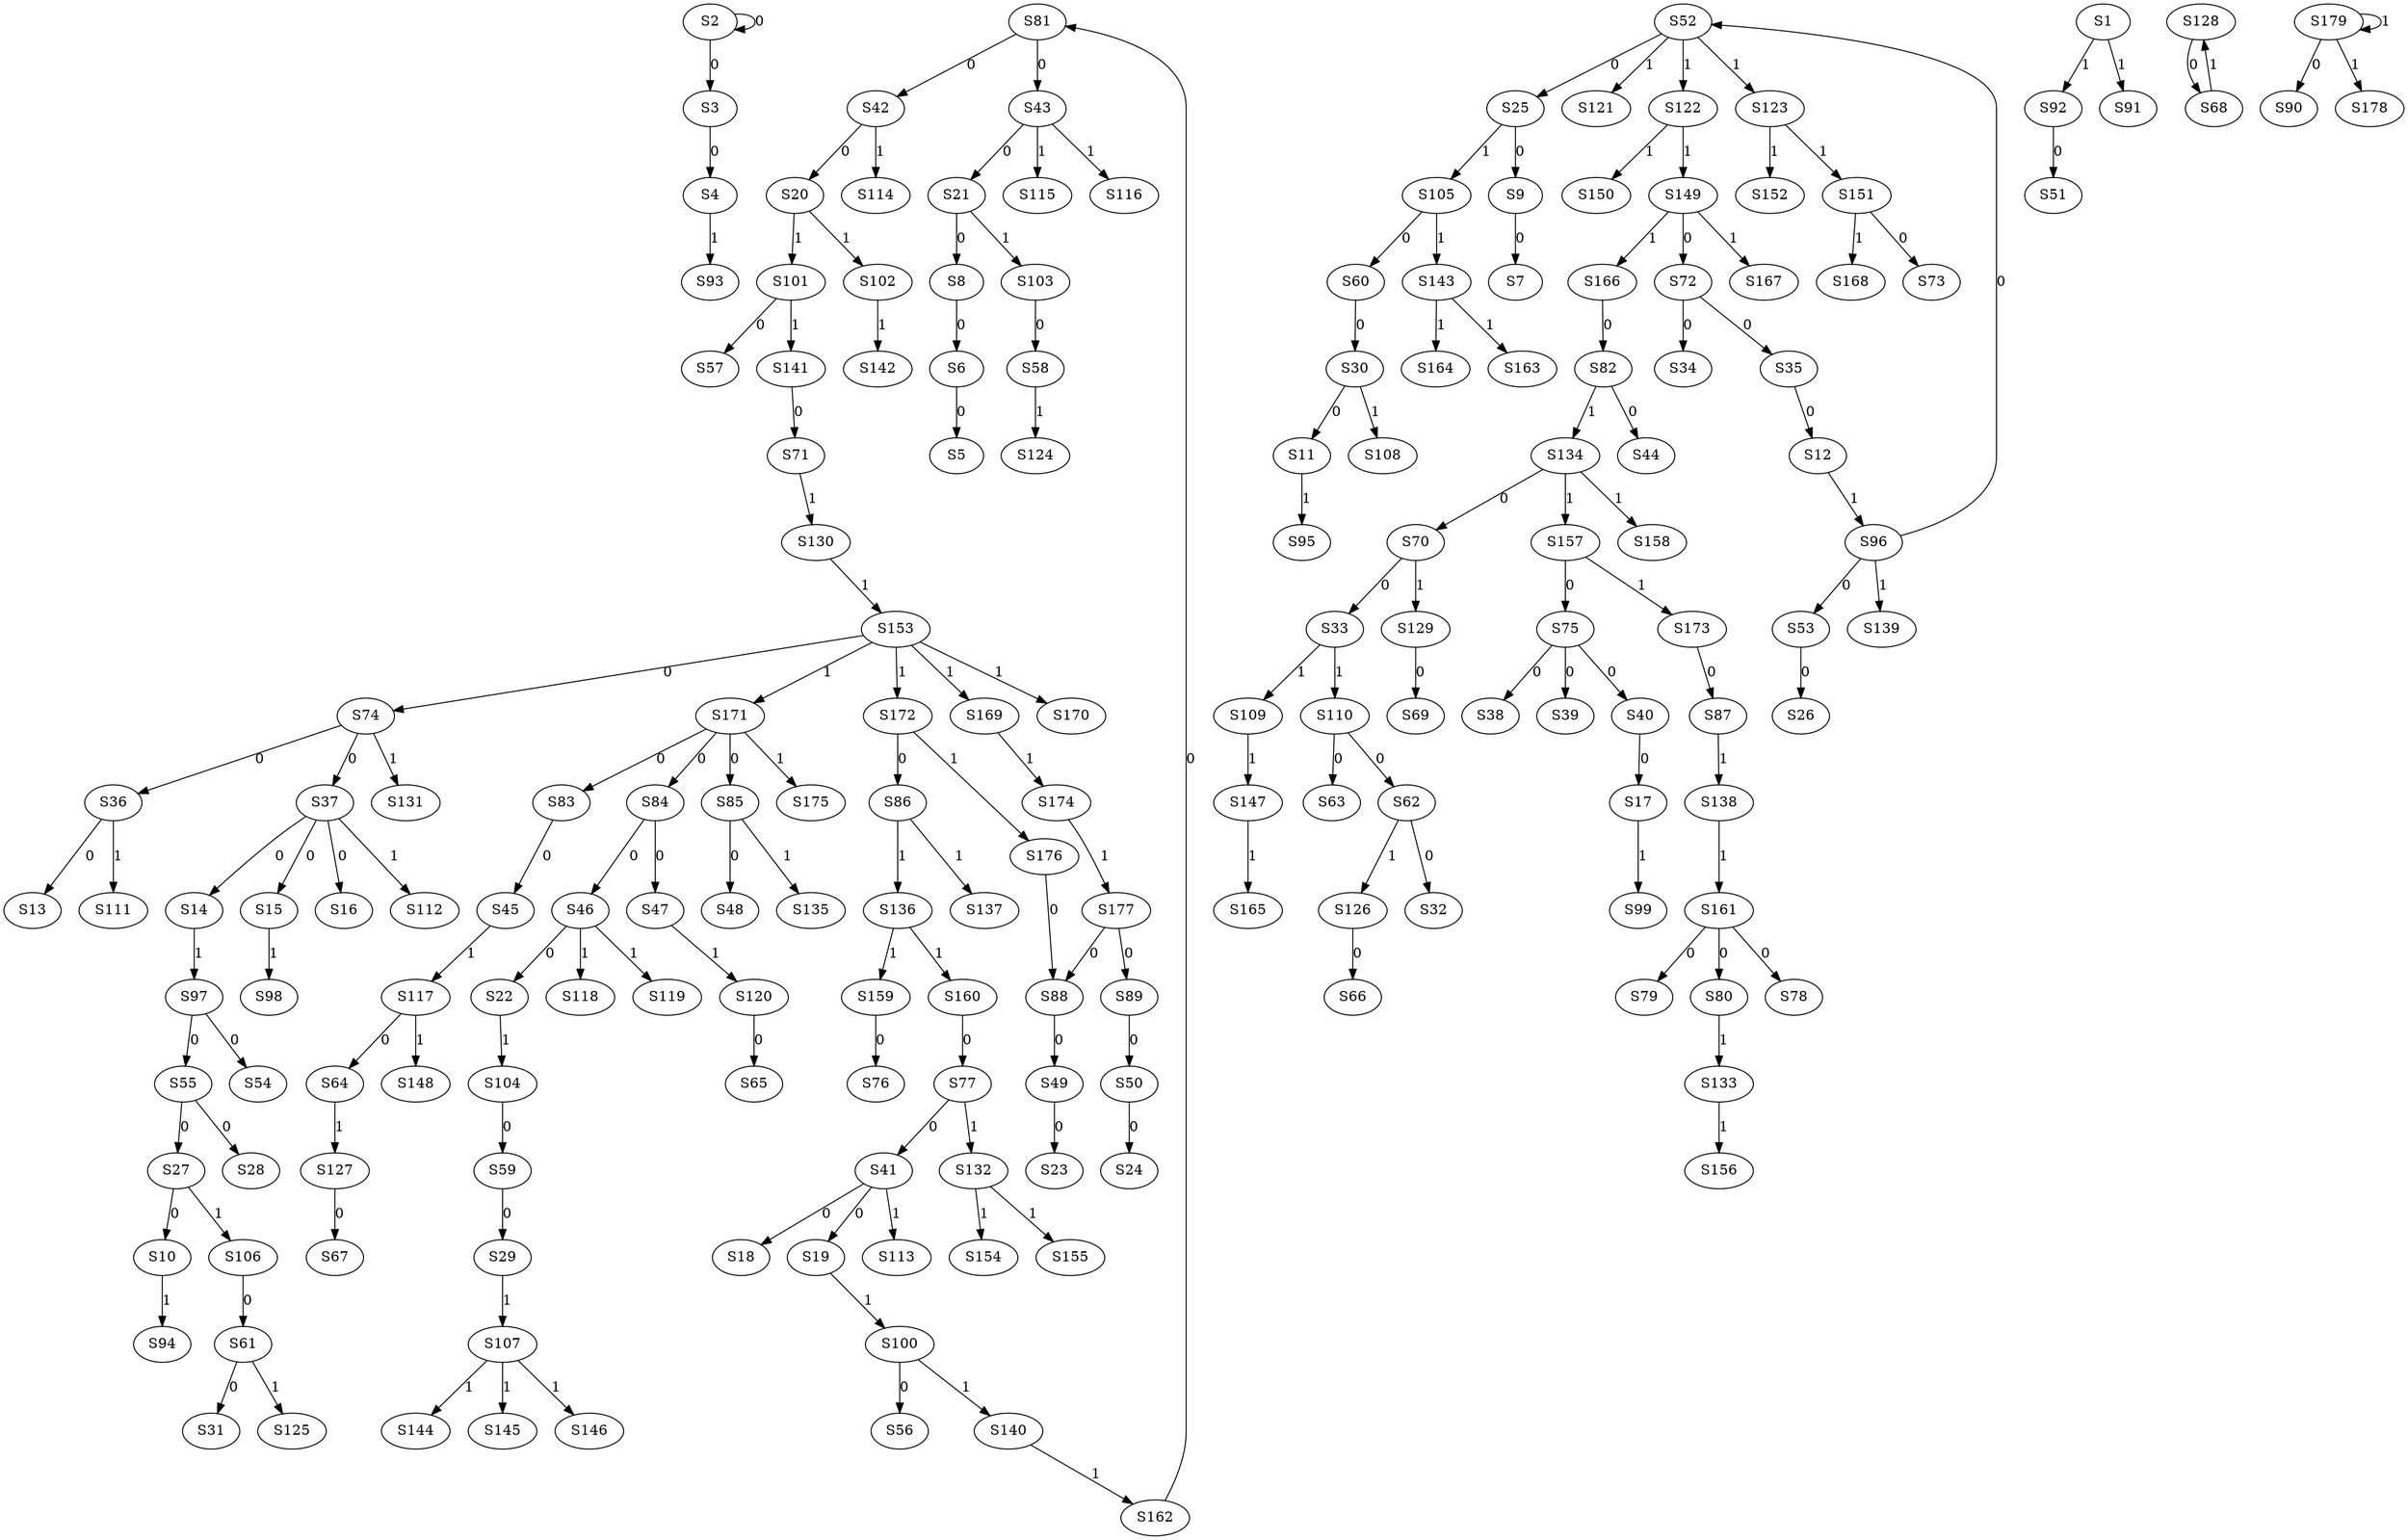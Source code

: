 strict digraph {
	S2 -> S2 [ label = 0 ];
	S2 -> S3 [ label = 0 ];
	S3 -> S4 [ label = 0 ];
	S6 -> S5 [ label = 0 ];
	S8 -> S6 [ label = 0 ];
	S9 -> S7 [ label = 0 ];
	S21 -> S8 [ label = 0 ];
	S25 -> S9 [ label = 0 ];
	S27 -> S10 [ label = 0 ];
	S30 -> S11 [ label = 0 ];
	S35 -> S12 [ label = 0 ];
	S36 -> S13 [ label = 0 ];
	S37 -> S14 [ label = 0 ];
	S37 -> S15 [ label = 0 ];
	S37 -> S16 [ label = 0 ];
	S40 -> S17 [ label = 0 ];
	S41 -> S18 [ label = 0 ];
	S41 -> S19 [ label = 0 ];
	S42 -> S20 [ label = 0 ];
	S43 -> S21 [ label = 0 ];
	S46 -> S22 [ label = 0 ];
	S49 -> S23 [ label = 0 ];
	S50 -> S24 [ label = 0 ];
	S52 -> S25 [ label = 0 ];
	S53 -> S26 [ label = 0 ];
	S55 -> S27 [ label = 0 ];
	S55 -> S28 [ label = 0 ];
	S59 -> S29 [ label = 0 ];
	S60 -> S30 [ label = 0 ];
	S61 -> S31 [ label = 0 ];
	S62 -> S32 [ label = 0 ];
	S70 -> S33 [ label = 0 ];
	S72 -> S34 [ label = 0 ];
	S72 -> S35 [ label = 0 ];
	S74 -> S36 [ label = 0 ];
	S74 -> S37 [ label = 0 ];
	S75 -> S38 [ label = 0 ];
	S75 -> S39 [ label = 0 ];
	S75 -> S40 [ label = 0 ];
	S77 -> S41 [ label = 0 ];
	S81 -> S42 [ label = 0 ];
	S81 -> S43 [ label = 0 ];
	S82 -> S44 [ label = 0 ];
	S83 -> S45 [ label = 0 ];
	S84 -> S46 [ label = 0 ];
	S84 -> S47 [ label = 0 ];
	S85 -> S48 [ label = 0 ];
	S88 -> S49 [ label = 0 ];
	S89 -> S50 [ label = 0 ];
	S92 -> S51 [ label = 0 ];
	S96 -> S52 [ label = 0 ];
	S96 -> S53 [ label = 0 ];
	S97 -> S54 [ label = 0 ];
	S97 -> S55 [ label = 0 ];
	S100 -> S56 [ label = 0 ];
	S101 -> S57 [ label = 0 ];
	S103 -> S58 [ label = 0 ];
	S104 -> S59 [ label = 0 ];
	S105 -> S60 [ label = 0 ];
	S106 -> S61 [ label = 0 ];
	S110 -> S62 [ label = 0 ];
	S110 -> S63 [ label = 0 ];
	S117 -> S64 [ label = 0 ];
	S120 -> S65 [ label = 0 ];
	S126 -> S66 [ label = 0 ];
	S127 -> S67 [ label = 0 ];
	S128 -> S68 [ label = 0 ];
	S129 -> S69 [ label = 0 ];
	S134 -> S70 [ label = 0 ];
	S141 -> S71 [ label = 0 ];
	S149 -> S72 [ label = 0 ];
	S151 -> S73 [ label = 0 ];
	S153 -> S74 [ label = 0 ];
	S157 -> S75 [ label = 0 ];
	S159 -> S76 [ label = 0 ];
	S160 -> S77 [ label = 0 ];
	S161 -> S78 [ label = 0 ];
	S161 -> S79 [ label = 0 ];
	S161 -> S80 [ label = 0 ];
	S162 -> S81 [ label = 0 ];
	S166 -> S82 [ label = 0 ];
	S171 -> S83 [ label = 0 ];
	S171 -> S84 [ label = 0 ];
	S171 -> S85 [ label = 0 ];
	S172 -> S86 [ label = 0 ];
	S173 -> S87 [ label = 0 ];
	S177 -> S88 [ label = 0 ];
	S177 -> S89 [ label = 0 ];
	S179 -> S90 [ label = 0 ];
	S1 -> S91 [ label = 1 ];
	S1 -> S92 [ label = 1 ];
	S4 -> S93 [ label = 1 ];
	S10 -> S94 [ label = 1 ];
	S11 -> S95 [ label = 1 ];
	S12 -> S96 [ label = 1 ];
	S14 -> S97 [ label = 1 ];
	S15 -> S98 [ label = 1 ];
	S17 -> S99 [ label = 1 ];
	S19 -> S100 [ label = 1 ];
	S20 -> S101 [ label = 1 ];
	S20 -> S102 [ label = 1 ];
	S21 -> S103 [ label = 1 ];
	S22 -> S104 [ label = 1 ];
	S25 -> S105 [ label = 1 ];
	S27 -> S106 [ label = 1 ];
	S29 -> S107 [ label = 1 ];
	S30 -> S108 [ label = 1 ];
	S33 -> S109 [ label = 1 ];
	S33 -> S110 [ label = 1 ];
	S36 -> S111 [ label = 1 ];
	S37 -> S112 [ label = 1 ];
	S41 -> S113 [ label = 1 ];
	S42 -> S114 [ label = 1 ];
	S43 -> S115 [ label = 1 ];
	S43 -> S116 [ label = 1 ];
	S45 -> S117 [ label = 1 ];
	S46 -> S118 [ label = 1 ];
	S46 -> S119 [ label = 1 ];
	S47 -> S120 [ label = 1 ];
	S52 -> S121 [ label = 1 ];
	S52 -> S122 [ label = 1 ];
	S52 -> S123 [ label = 1 ];
	S58 -> S124 [ label = 1 ];
	S61 -> S125 [ label = 1 ];
	S62 -> S126 [ label = 1 ];
	S64 -> S127 [ label = 1 ];
	S68 -> S128 [ label = 1 ];
	S70 -> S129 [ label = 1 ];
	S71 -> S130 [ label = 1 ];
	S74 -> S131 [ label = 1 ];
	S77 -> S132 [ label = 1 ];
	S80 -> S133 [ label = 1 ];
	S82 -> S134 [ label = 1 ];
	S85 -> S135 [ label = 1 ];
	S86 -> S136 [ label = 1 ];
	S86 -> S137 [ label = 1 ];
	S87 -> S138 [ label = 1 ];
	S96 -> S139 [ label = 1 ];
	S100 -> S140 [ label = 1 ];
	S101 -> S141 [ label = 1 ];
	S102 -> S142 [ label = 1 ];
	S105 -> S143 [ label = 1 ];
	S107 -> S144 [ label = 1 ];
	S107 -> S145 [ label = 1 ];
	S107 -> S146 [ label = 1 ];
	S109 -> S147 [ label = 1 ];
	S117 -> S148 [ label = 1 ];
	S122 -> S149 [ label = 1 ];
	S122 -> S150 [ label = 1 ];
	S123 -> S151 [ label = 1 ];
	S123 -> S152 [ label = 1 ];
	S130 -> S153 [ label = 1 ];
	S132 -> S154 [ label = 1 ];
	S132 -> S155 [ label = 1 ];
	S133 -> S156 [ label = 1 ];
	S134 -> S157 [ label = 1 ];
	S134 -> S158 [ label = 1 ];
	S136 -> S159 [ label = 1 ];
	S136 -> S160 [ label = 1 ];
	S138 -> S161 [ label = 1 ];
	S140 -> S162 [ label = 1 ];
	S143 -> S163 [ label = 1 ];
	S143 -> S164 [ label = 1 ];
	S147 -> S165 [ label = 1 ];
	S149 -> S166 [ label = 1 ];
	S149 -> S167 [ label = 1 ];
	S151 -> S168 [ label = 1 ];
	S153 -> S169 [ label = 1 ];
	S153 -> S170 [ label = 1 ];
	S153 -> S171 [ label = 1 ];
	S153 -> S172 [ label = 1 ];
	S157 -> S173 [ label = 1 ];
	S169 -> S174 [ label = 1 ];
	S171 -> S175 [ label = 1 ];
	S172 -> S176 [ label = 1 ];
	S174 -> S177 [ label = 1 ];
	S179 -> S178 [ label = 1 ];
	S179 -> S179 [ label = 1 ];
	S176 -> S88 [ label = 0 ];
}